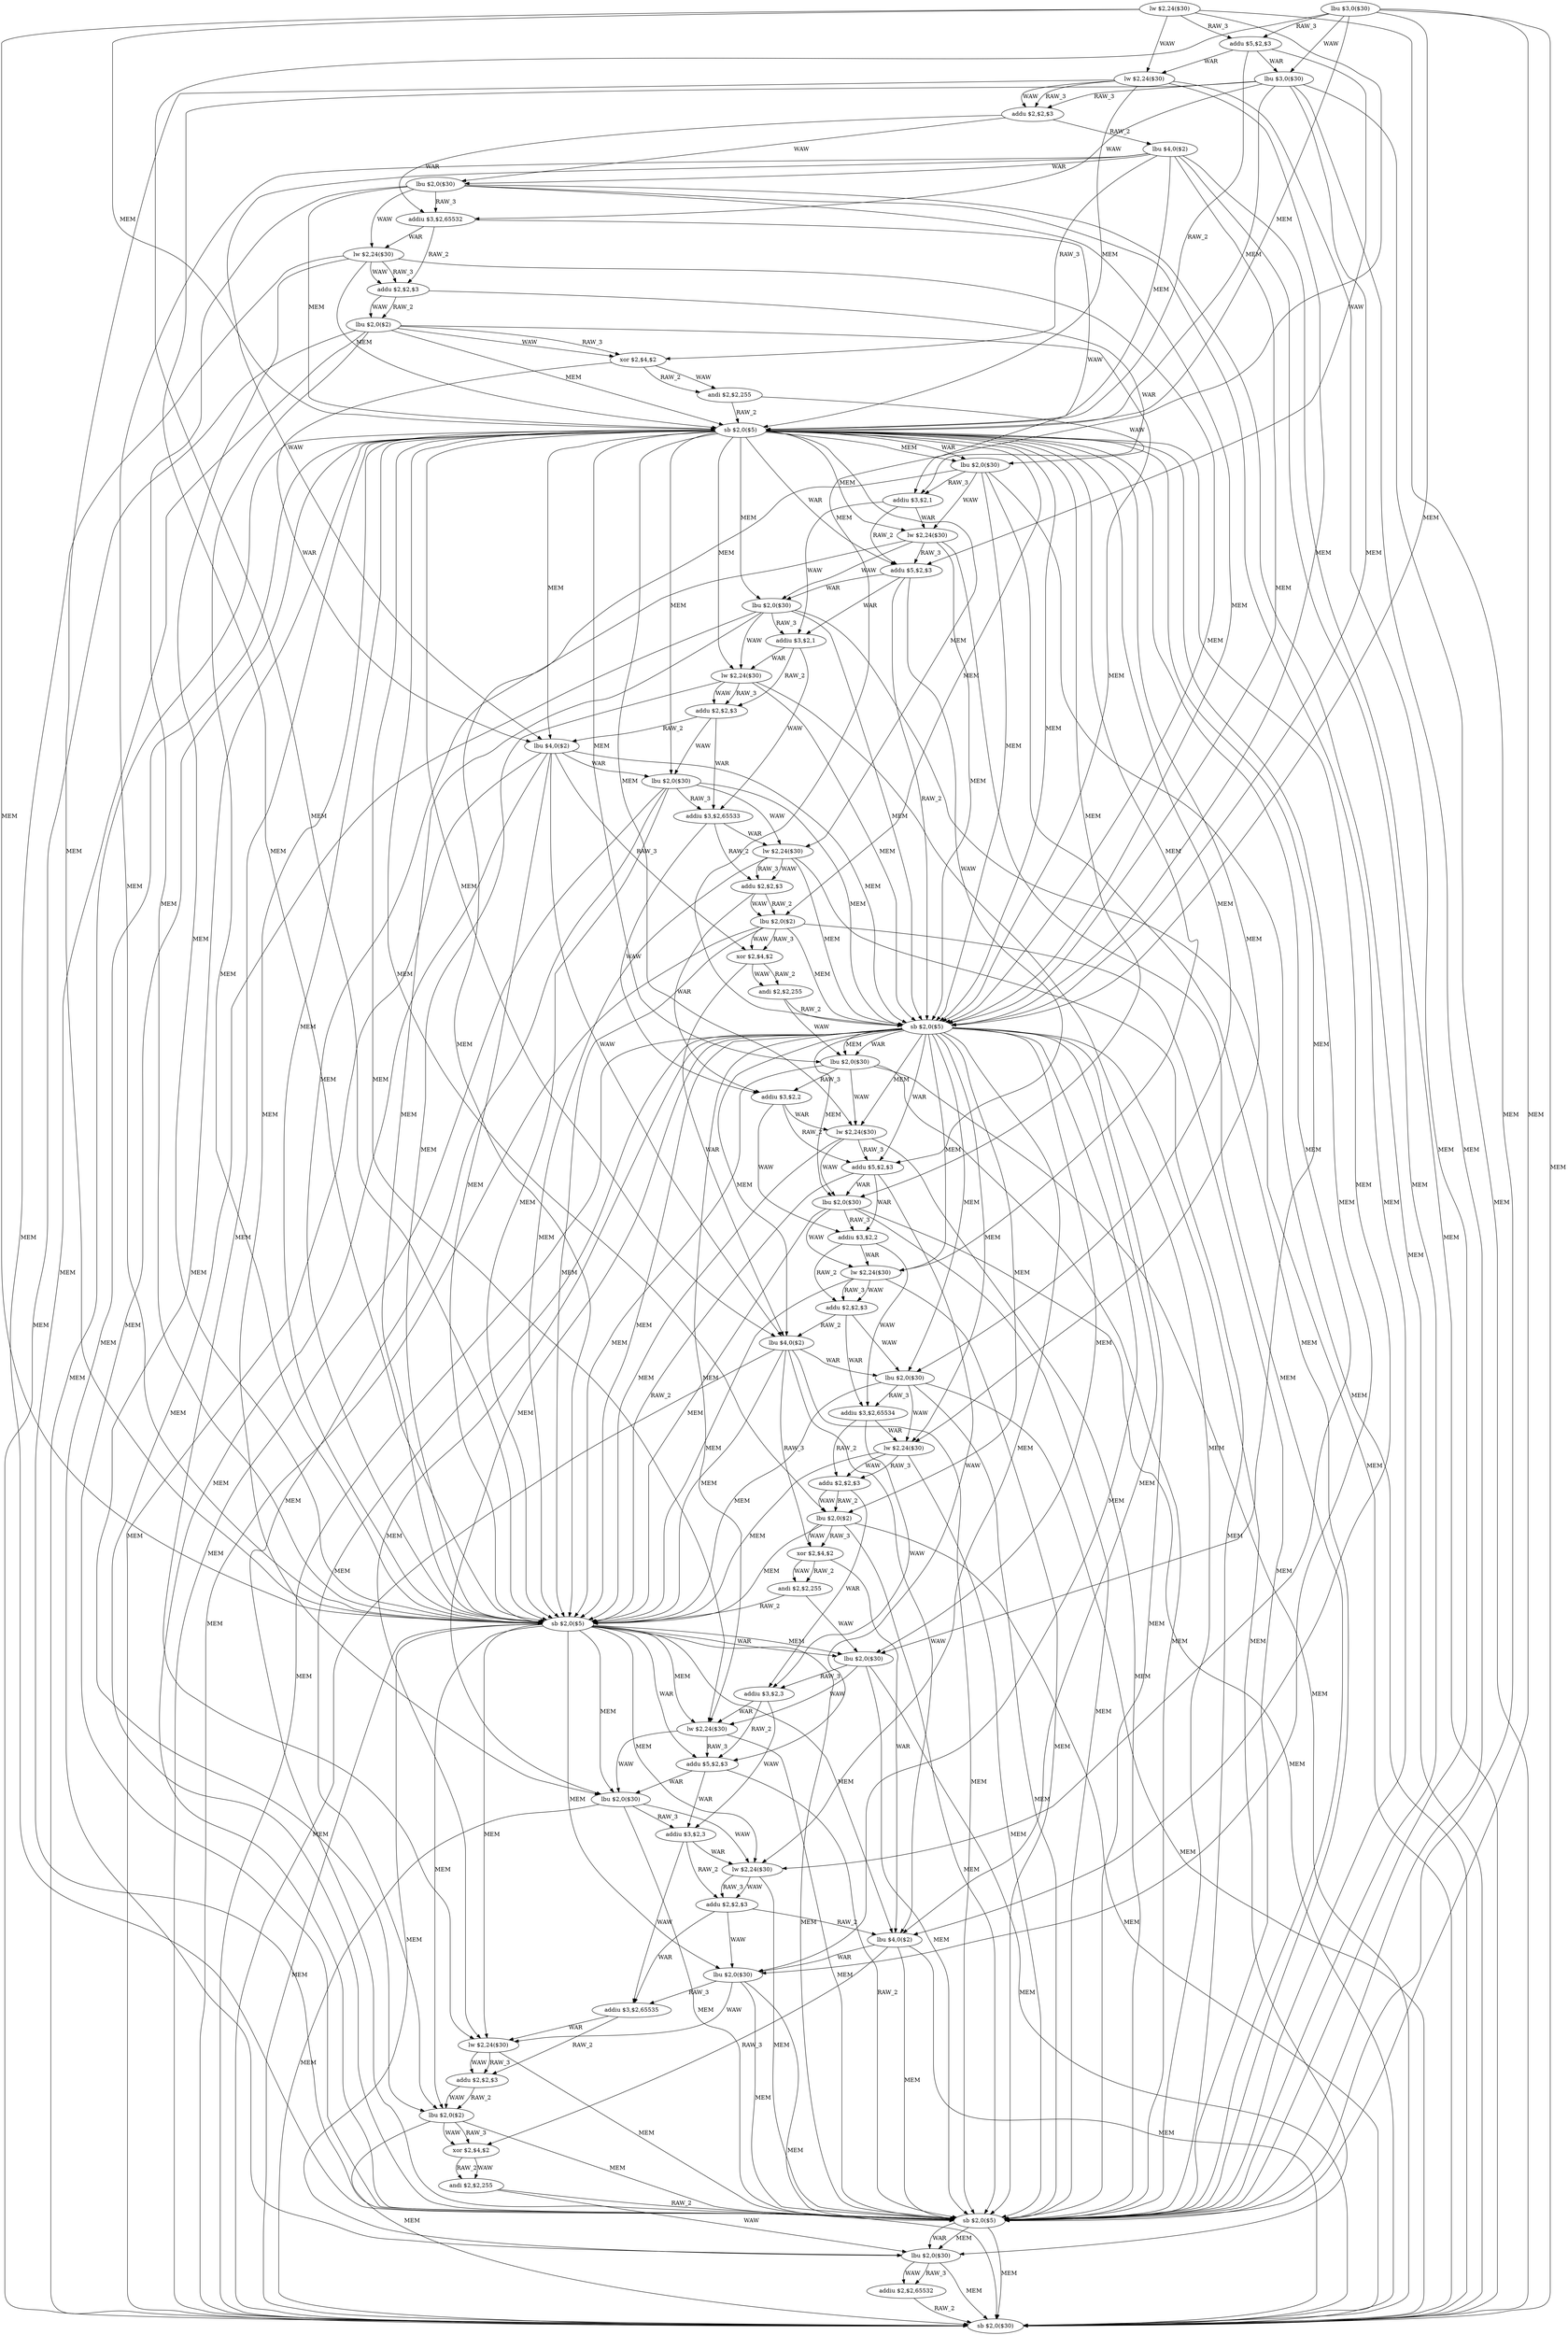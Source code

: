 digraph G1 {
node [shape = ellipse];
i0 [label = "lbu $3,0($30)"] ;
i0 ->  i2 [label= "RAW_3"];
i0 ->  i3 [label= "WAW"];
i0 ->  i14 [label= "MEM"];
i0 ->  i31 [label= "MEM"];
i0 ->  i48 [label= "MEM"];
i0 ->  i65 [label= "MEM"];
i0 ->  i68 [label= "MEM"];
i2 [label = "addu $5,$2,$3"] ;
i2 ->  i3 [label= "WAR"];
i2 ->  i4 [label= "WAR"];
i2 ->  i14 [label= "RAW_2"];
i2 ->  i18 [label= "WAW"];
i3 [label = "lbu $3,0($30)"] ;
i3 ->  i5 [label= "RAW_3"];
i3 ->  i8 [label= "WAW"];
i3 ->  i14 [label= "MEM"];
i3 ->  i31 [label= "MEM"];
i3 ->  i48 [label= "MEM"];
i3 ->  i65 [label= "MEM"];
i3 ->  i68 [label= "MEM"];
i5 [label = "addu $2,$2,$3"] ;
i5 ->  i6 [label= "RAW_2"];
i5 ->  i7 [label= "WAW"];
i5 ->  i8 [label= "WAR"];
i6 [label = "lbu $4,0($2)"] ;
i6 ->  i7 [label= "WAR"];
i6 ->  i12 [label= "RAW_3"];
i6 ->  i14 [label= "MEM"];
i6 ->  i23 [label= "WAW"];
i6 ->  i31 [label= "MEM"];
i6 ->  i48 [label= "MEM"];
i6 ->  i65 [label= "MEM"];
i6 ->  i68 [label= "MEM"];
i7 [label = "lbu $2,0($30)"] ;
i7 ->  i8 [label= "RAW_3"];
i7 ->  i9 [label= "WAW"];
i7 ->  i14 [label= "MEM"];
i7 ->  i31 [label= "MEM"];
i7 ->  i48 [label= "MEM"];
i7 ->  i65 [label= "MEM"];
i7 ->  i68 [label= "MEM"];
i8 [label = "addiu $3,$2,65532"] ;
i8 ->  i9 [label= "WAR"];
i8 ->  i10 [label= "RAW_2"];
i8 ->  i16 [label= "WAW"];
i9 [label = "lw $2,24($30)"] ;
i9 ->  i10 [label= "RAW_3"];
i9 ->  i10 [label= "WAW"];
i9 ->  i14 [label= "MEM"];
i9 ->  i31 [label= "MEM"];
i9 ->  i48 [label= "MEM"];
i9 ->  i65 [label= "MEM"];
i10 [label = "addu $2,$2,$3"] ;
i10 ->  i11 [label= "RAW_2"];
i10 ->  i11 [label= "WAW"];
i10 ->  i16 [label= "WAR"];
i11 [label = "lbu $2,0($2)"] ;
i11 ->  i12 [label= "RAW_3"];
i11 ->  i12 [label= "WAW"];
i11 ->  i14 [label= "MEM"];
i11 ->  i31 [label= "MEM"];
i11 ->  i48 [label= "MEM"];
i11 ->  i65 [label= "MEM"];
i11 ->  i68 [label= "MEM"];
i12 [label = "xor $2,$4,$2"] ;
i12 ->  i13 [label= "RAW_2"];
i12 ->  i13 [label= "WAW"];
i12 ->  i23 [label= "WAR"];
i13 [label = "andi $2,$2,255"] ;
i13 ->  i14 [label= "RAW_2"];
i13 ->  i15 [label= "WAW"];
i14 [label = "sb $2,0($5)"] ;
i14 ->  i15 [label= "WAR"];
i14 ->  i15 [label= "MEM"];
i14 ->  i17 [label= "MEM"];
i14 ->  i18 [label= "WAR"];
i14 ->  i19 [label= "MEM"];
i14 ->  i21 [label= "MEM"];
i14 ->  i23 [label= "MEM"];
i14 ->  i24 [label= "MEM"];
i14 ->  i26 [label= "MEM"];
i14 ->  i28 [label= "MEM"];
i14 ->  i31 [label= "MEM"];
i14 ->  i32 [label= "MEM"];
i14 ->  i34 [label= "MEM"];
i14 ->  i36 [label= "MEM"];
i14 ->  i38 [label= "MEM"];
i14 ->  i40 [label= "MEM"];
i14 ->  i41 [label= "MEM"];
i14 ->  i43 [label= "MEM"];
i14 ->  i45 [label= "MEM"];
i14 ->  i48 [label= "MEM"];
i14 ->  i49 [label= "MEM"];
i14 ->  i51 [label= "MEM"];
i14 ->  i53 [label= "MEM"];
i14 ->  i55 [label= "MEM"];
i14 ->  i57 [label= "MEM"];
i14 ->  i58 [label= "MEM"];
i14 ->  i60 [label= "MEM"];
i14 ->  i62 [label= "MEM"];
i14 ->  i65 [label= "MEM"];
i14 ->  i66 [label= "MEM"];
i14 ->  i68 [label= "MEM"];
i15 [label = "lbu $2,0($30)"] ;
i15 ->  i16 [label= "RAW_3"];
i15 ->  i17 [label= "WAW"];
i15 ->  i31 [label= "MEM"];
i15 ->  i48 [label= "MEM"];
i15 ->  i65 [label= "MEM"];
i15 ->  i68 [label= "MEM"];
i16 [label = "addiu $3,$2,1"] ;
i16 ->  i17 [label= "WAR"];
i16 ->  i18 [label= "RAW_2"];
i16 ->  i20 [label= "WAW"];
i17 [label = "lw $2,24($30)"] ;
i17 ->  i18 [label= "RAW_3"];
i17 ->  i19 [label= "WAW"];
i17 ->  i31 [label= "MEM"];
i17 ->  i48 [label= "MEM"];
i17 ->  i65 [label= "MEM"];
i18 [label = "addu $5,$2,$3"] ;
i18 ->  i19 [label= "WAR"];
i18 ->  i20 [label= "WAR"];
i18 ->  i31 [label= "RAW_2"];
i18 ->  i35 [label= "WAW"];
i19 [label = "lbu $2,0($30)"] ;
i19 ->  i20 [label= "RAW_3"];
i19 ->  i21 [label= "WAW"];
i19 ->  i31 [label= "MEM"];
i19 ->  i48 [label= "MEM"];
i19 ->  i65 [label= "MEM"];
i19 ->  i68 [label= "MEM"];
i20 [label = "addiu $3,$2,1"] ;
i20 ->  i21 [label= "WAR"];
i20 ->  i22 [label= "RAW_2"];
i20 ->  i25 [label= "WAW"];
i21 [label = "lw $2,24($30)"] ;
i21 ->  i22 [label= "RAW_3"];
i21 ->  i22 [label= "WAW"];
i21 ->  i31 [label= "MEM"];
i21 ->  i48 [label= "MEM"];
i21 ->  i65 [label= "MEM"];
i22 [label = "addu $2,$2,$3"] ;
i22 ->  i23 [label= "RAW_2"];
i22 ->  i24 [label= "WAW"];
i22 ->  i25 [label= "WAR"];
i23 [label = "lbu $4,0($2)"] ;
i23 ->  i24 [label= "WAR"];
i23 ->  i29 [label= "RAW_3"];
i23 ->  i31 [label= "MEM"];
i23 ->  i40 [label= "WAW"];
i23 ->  i48 [label= "MEM"];
i23 ->  i65 [label= "MEM"];
i23 ->  i68 [label= "MEM"];
i24 [label = "lbu $2,0($30)"] ;
i24 ->  i25 [label= "RAW_3"];
i24 ->  i26 [label= "WAW"];
i24 ->  i31 [label= "MEM"];
i24 ->  i48 [label= "MEM"];
i24 ->  i65 [label= "MEM"];
i24 ->  i68 [label= "MEM"];
i25 [label = "addiu $3,$2,65533"] ;
i25 ->  i26 [label= "WAR"];
i25 ->  i27 [label= "RAW_2"];
i25 ->  i33 [label= "WAW"];
i26 [label = "lw $2,24($30)"] ;
i26 ->  i27 [label= "RAW_3"];
i26 ->  i27 [label= "WAW"];
i26 ->  i31 [label= "MEM"];
i26 ->  i48 [label= "MEM"];
i26 ->  i65 [label= "MEM"];
i27 [label = "addu $2,$2,$3"] ;
i27 ->  i28 [label= "RAW_2"];
i27 ->  i28 [label= "WAW"];
i27 ->  i33 [label= "WAR"];
i28 [label = "lbu $2,0($2)"] ;
i28 ->  i29 [label= "RAW_3"];
i28 ->  i29 [label= "WAW"];
i28 ->  i31 [label= "MEM"];
i28 ->  i48 [label= "MEM"];
i28 ->  i65 [label= "MEM"];
i28 ->  i68 [label= "MEM"];
i29 [label = "xor $2,$4,$2"] ;
i29 ->  i30 [label= "RAW_2"];
i29 ->  i30 [label= "WAW"];
i29 ->  i40 [label= "WAR"];
i30 [label = "andi $2,$2,255"] ;
i30 ->  i31 [label= "RAW_2"];
i30 ->  i32 [label= "WAW"];
i31 [label = "sb $2,0($5)"] ;
i31 ->  i32 [label= "WAR"];
i31 ->  i32 [label= "MEM"];
i31 ->  i34 [label= "MEM"];
i31 ->  i35 [label= "WAR"];
i31 ->  i36 [label= "MEM"];
i31 ->  i38 [label= "MEM"];
i31 ->  i40 [label= "MEM"];
i31 ->  i41 [label= "MEM"];
i31 ->  i43 [label= "MEM"];
i31 ->  i45 [label= "MEM"];
i31 ->  i48 [label= "MEM"];
i31 ->  i49 [label= "MEM"];
i31 ->  i51 [label= "MEM"];
i31 ->  i53 [label= "MEM"];
i31 ->  i55 [label= "MEM"];
i31 ->  i57 [label= "MEM"];
i31 ->  i58 [label= "MEM"];
i31 ->  i60 [label= "MEM"];
i31 ->  i62 [label= "MEM"];
i31 ->  i65 [label= "MEM"];
i31 ->  i66 [label= "MEM"];
i31 ->  i68 [label= "MEM"];
i32 [label = "lbu $2,0($30)"] ;
i32 ->  i33 [label= "RAW_3"];
i32 ->  i34 [label= "WAW"];
i32 ->  i48 [label= "MEM"];
i32 ->  i65 [label= "MEM"];
i32 ->  i68 [label= "MEM"];
i33 [label = "addiu $3,$2,2"] ;
i33 ->  i34 [label= "WAR"];
i33 ->  i35 [label= "RAW_2"];
i33 ->  i37 [label= "WAW"];
i34 [label = "lw $2,24($30)"] ;
i34 ->  i35 [label= "RAW_3"];
i34 ->  i36 [label= "WAW"];
i34 ->  i48 [label= "MEM"];
i34 ->  i65 [label= "MEM"];
i35 [label = "addu $5,$2,$3"] ;
i35 ->  i36 [label= "WAR"];
i35 ->  i37 [label= "WAR"];
i35 ->  i48 [label= "RAW_2"];
i35 ->  i52 [label= "WAW"];
i36 [label = "lbu $2,0($30)"] ;
i36 ->  i37 [label= "RAW_3"];
i36 ->  i38 [label= "WAW"];
i36 ->  i48 [label= "MEM"];
i36 ->  i65 [label= "MEM"];
i36 ->  i68 [label= "MEM"];
i37 [label = "addiu $3,$2,2"] ;
i37 ->  i38 [label= "WAR"];
i37 ->  i39 [label= "RAW_2"];
i37 ->  i42 [label= "WAW"];
i38 [label = "lw $2,24($30)"] ;
i38 ->  i39 [label= "RAW_3"];
i38 ->  i39 [label= "WAW"];
i38 ->  i48 [label= "MEM"];
i38 ->  i65 [label= "MEM"];
i39 [label = "addu $2,$2,$3"] ;
i39 ->  i40 [label= "RAW_2"];
i39 ->  i41 [label= "WAW"];
i39 ->  i42 [label= "WAR"];
i40 [label = "lbu $4,0($2)"] ;
i40 ->  i41 [label= "WAR"];
i40 ->  i46 [label= "RAW_3"];
i40 ->  i48 [label= "MEM"];
i40 ->  i57 [label= "WAW"];
i40 ->  i65 [label= "MEM"];
i40 ->  i68 [label= "MEM"];
i41 [label = "lbu $2,0($30)"] ;
i41 ->  i42 [label= "RAW_3"];
i41 ->  i43 [label= "WAW"];
i41 ->  i48 [label= "MEM"];
i41 ->  i65 [label= "MEM"];
i41 ->  i68 [label= "MEM"];
i42 [label = "addiu $3,$2,65534"] ;
i42 ->  i43 [label= "WAR"];
i42 ->  i44 [label= "RAW_2"];
i42 ->  i50 [label= "WAW"];
i43 [label = "lw $2,24($30)"] ;
i43 ->  i44 [label= "RAW_3"];
i43 ->  i44 [label= "WAW"];
i43 ->  i48 [label= "MEM"];
i43 ->  i65 [label= "MEM"];
i44 [label = "addu $2,$2,$3"] ;
i44 ->  i45 [label= "RAW_2"];
i44 ->  i45 [label= "WAW"];
i44 ->  i50 [label= "WAR"];
i45 [label = "lbu $2,0($2)"] ;
i45 ->  i46 [label= "RAW_3"];
i45 ->  i46 [label= "WAW"];
i45 ->  i48 [label= "MEM"];
i45 ->  i65 [label= "MEM"];
i45 ->  i68 [label= "MEM"];
i46 [label = "xor $2,$4,$2"] ;
i46 ->  i47 [label= "RAW_2"];
i46 ->  i47 [label= "WAW"];
i46 ->  i57 [label= "WAR"];
i47 [label = "andi $2,$2,255"] ;
i47 ->  i48 [label= "RAW_2"];
i47 ->  i49 [label= "WAW"];
i48 [label = "sb $2,0($5)"] ;
i48 ->  i49 [label= "WAR"];
i48 ->  i49 [label= "MEM"];
i48 ->  i51 [label= "MEM"];
i48 ->  i52 [label= "WAR"];
i48 ->  i53 [label= "MEM"];
i48 ->  i55 [label= "MEM"];
i48 ->  i57 [label= "MEM"];
i48 ->  i58 [label= "MEM"];
i48 ->  i60 [label= "MEM"];
i48 ->  i62 [label= "MEM"];
i48 ->  i65 [label= "MEM"];
i48 ->  i66 [label= "MEM"];
i48 ->  i68 [label= "MEM"];
i49 [label = "lbu $2,0($30)"] ;
i49 ->  i50 [label= "RAW_3"];
i49 ->  i51 [label= "WAW"];
i49 ->  i65 [label= "MEM"];
i49 ->  i68 [label= "MEM"];
i50 [label = "addiu $3,$2,3"] ;
i50 ->  i51 [label= "WAR"];
i50 ->  i52 [label= "RAW_2"];
i50 ->  i54 [label= "WAW"];
i51 [label = "lw $2,24($30)"] ;
i51 ->  i52 [label= "RAW_3"];
i51 ->  i53 [label= "WAW"];
i51 ->  i65 [label= "MEM"];
i52 [label = "addu $5,$2,$3"] ;
i52 ->  i53 [label= "WAR"];
i52 ->  i54 [label= "WAR"];
i52 ->  i65 [label= "RAW_2"];
i53 [label = "lbu $2,0($30)"] ;
i53 ->  i54 [label= "RAW_3"];
i53 ->  i55 [label= "WAW"];
i53 ->  i65 [label= "MEM"];
i53 ->  i68 [label= "MEM"];
i54 [label = "addiu $3,$2,3"] ;
i54 ->  i55 [label= "WAR"];
i54 ->  i56 [label= "RAW_2"];
i54 ->  i59 [label= "WAW"];
i55 [label = "lw $2,24($30)"] ;
i55 ->  i56 [label= "RAW_3"];
i55 ->  i56 [label= "WAW"];
i55 ->  i65 [label= "MEM"];
i56 [label = "addu $2,$2,$3"] ;
i56 ->  i57 [label= "RAW_2"];
i56 ->  i58 [label= "WAW"];
i56 ->  i59 [label= "WAR"];
i57 [label = "lbu $4,0($2)"] ;
i57 ->  i58 [label= "WAR"];
i57 ->  i63 [label= "RAW_3"];
i57 ->  i65 [label= "MEM"];
i57 ->  i68 [label= "MEM"];
i58 [label = "lbu $2,0($30)"] ;
i58 ->  i59 [label= "RAW_3"];
i58 ->  i60 [label= "WAW"];
i58 ->  i65 [label= "MEM"];
i58 ->  i68 [label= "MEM"];
i59 [label = "addiu $3,$2,65535"] ;
i59 ->  i60 [label= "WAR"];
i59 ->  i61 [label= "RAW_2"];
i60 [label = "lw $2,24($30)"] ;
i60 ->  i61 [label= "RAW_3"];
i60 ->  i61 [label= "WAW"];
i60 ->  i65 [label= "MEM"];
i61 [label = "addu $2,$2,$3"] ;
i61 ->  i62 [label= "RAW_2"];
i61 ->  i62 [label= "WAW"];
i62 [label = "lbu $2,0($2)"] ;
i62 ->  i63 [label= "RAW_3"];
i62 ->  i63 [label= "WAW"];
i62 ->  i65 [label= "MEM"];
i62 ->  i68 [label= "MEM"];
i63 [label = "xor $2,$4,$2"] ;
i63 ->  i64 [label= "RAW_2"];
i63 ->  i64 [label= "WAW"];
i64 [label = "andi $2,$2,255"] ;
i64 ->  i65 [label= "RAW_2"];
i64 ->  i66 [label= "WAW"];
i65 [label = "sb $2,0($5)"] ;
i65 ->  i66 [label= "WAR"];
i65 ->  i66 [label= "MEM"];
i65 ->  i68 [label= "MEM"];
i66 [label = "lbu $2,0($30)"] ;
i66 ->  i67 [label= "RAW_3"];
i66 ->  i67 [label= "WAW"];
i66 ->  i68 [label= "MEM"];
i67 [label = "addiu $2,$2,65532"] ;
i67 ->  i68 [label= "RAW_2"];
i68 [label = "sb $2,0($30)"] ;
i4 [label = "lw $2,24($30)"] ;
i4 ->  i5 [label= "RAW_3"];
i4 ->  i5 [label= "WAW"];
i4 ->  i14 [label= "MEM"];
i4 ->  i31 [label= "MEM"];
i4 ->  i48 [label= "MEM"];
i4 ->  i65 [label= "MEM"];
i1 [label = "lw $2,24($30)"] ;
i1 ->  i2 [label= "RAW_3"];
i1 ->  i4 [label= "WAW"];
i1 ->  i14 [label= "MEM"];
i1 ->  i31 [label= "MEM"];
i1 ->  i48 [label= "MEM"];
i1 ->  i65 [label= "MEM"];
}
